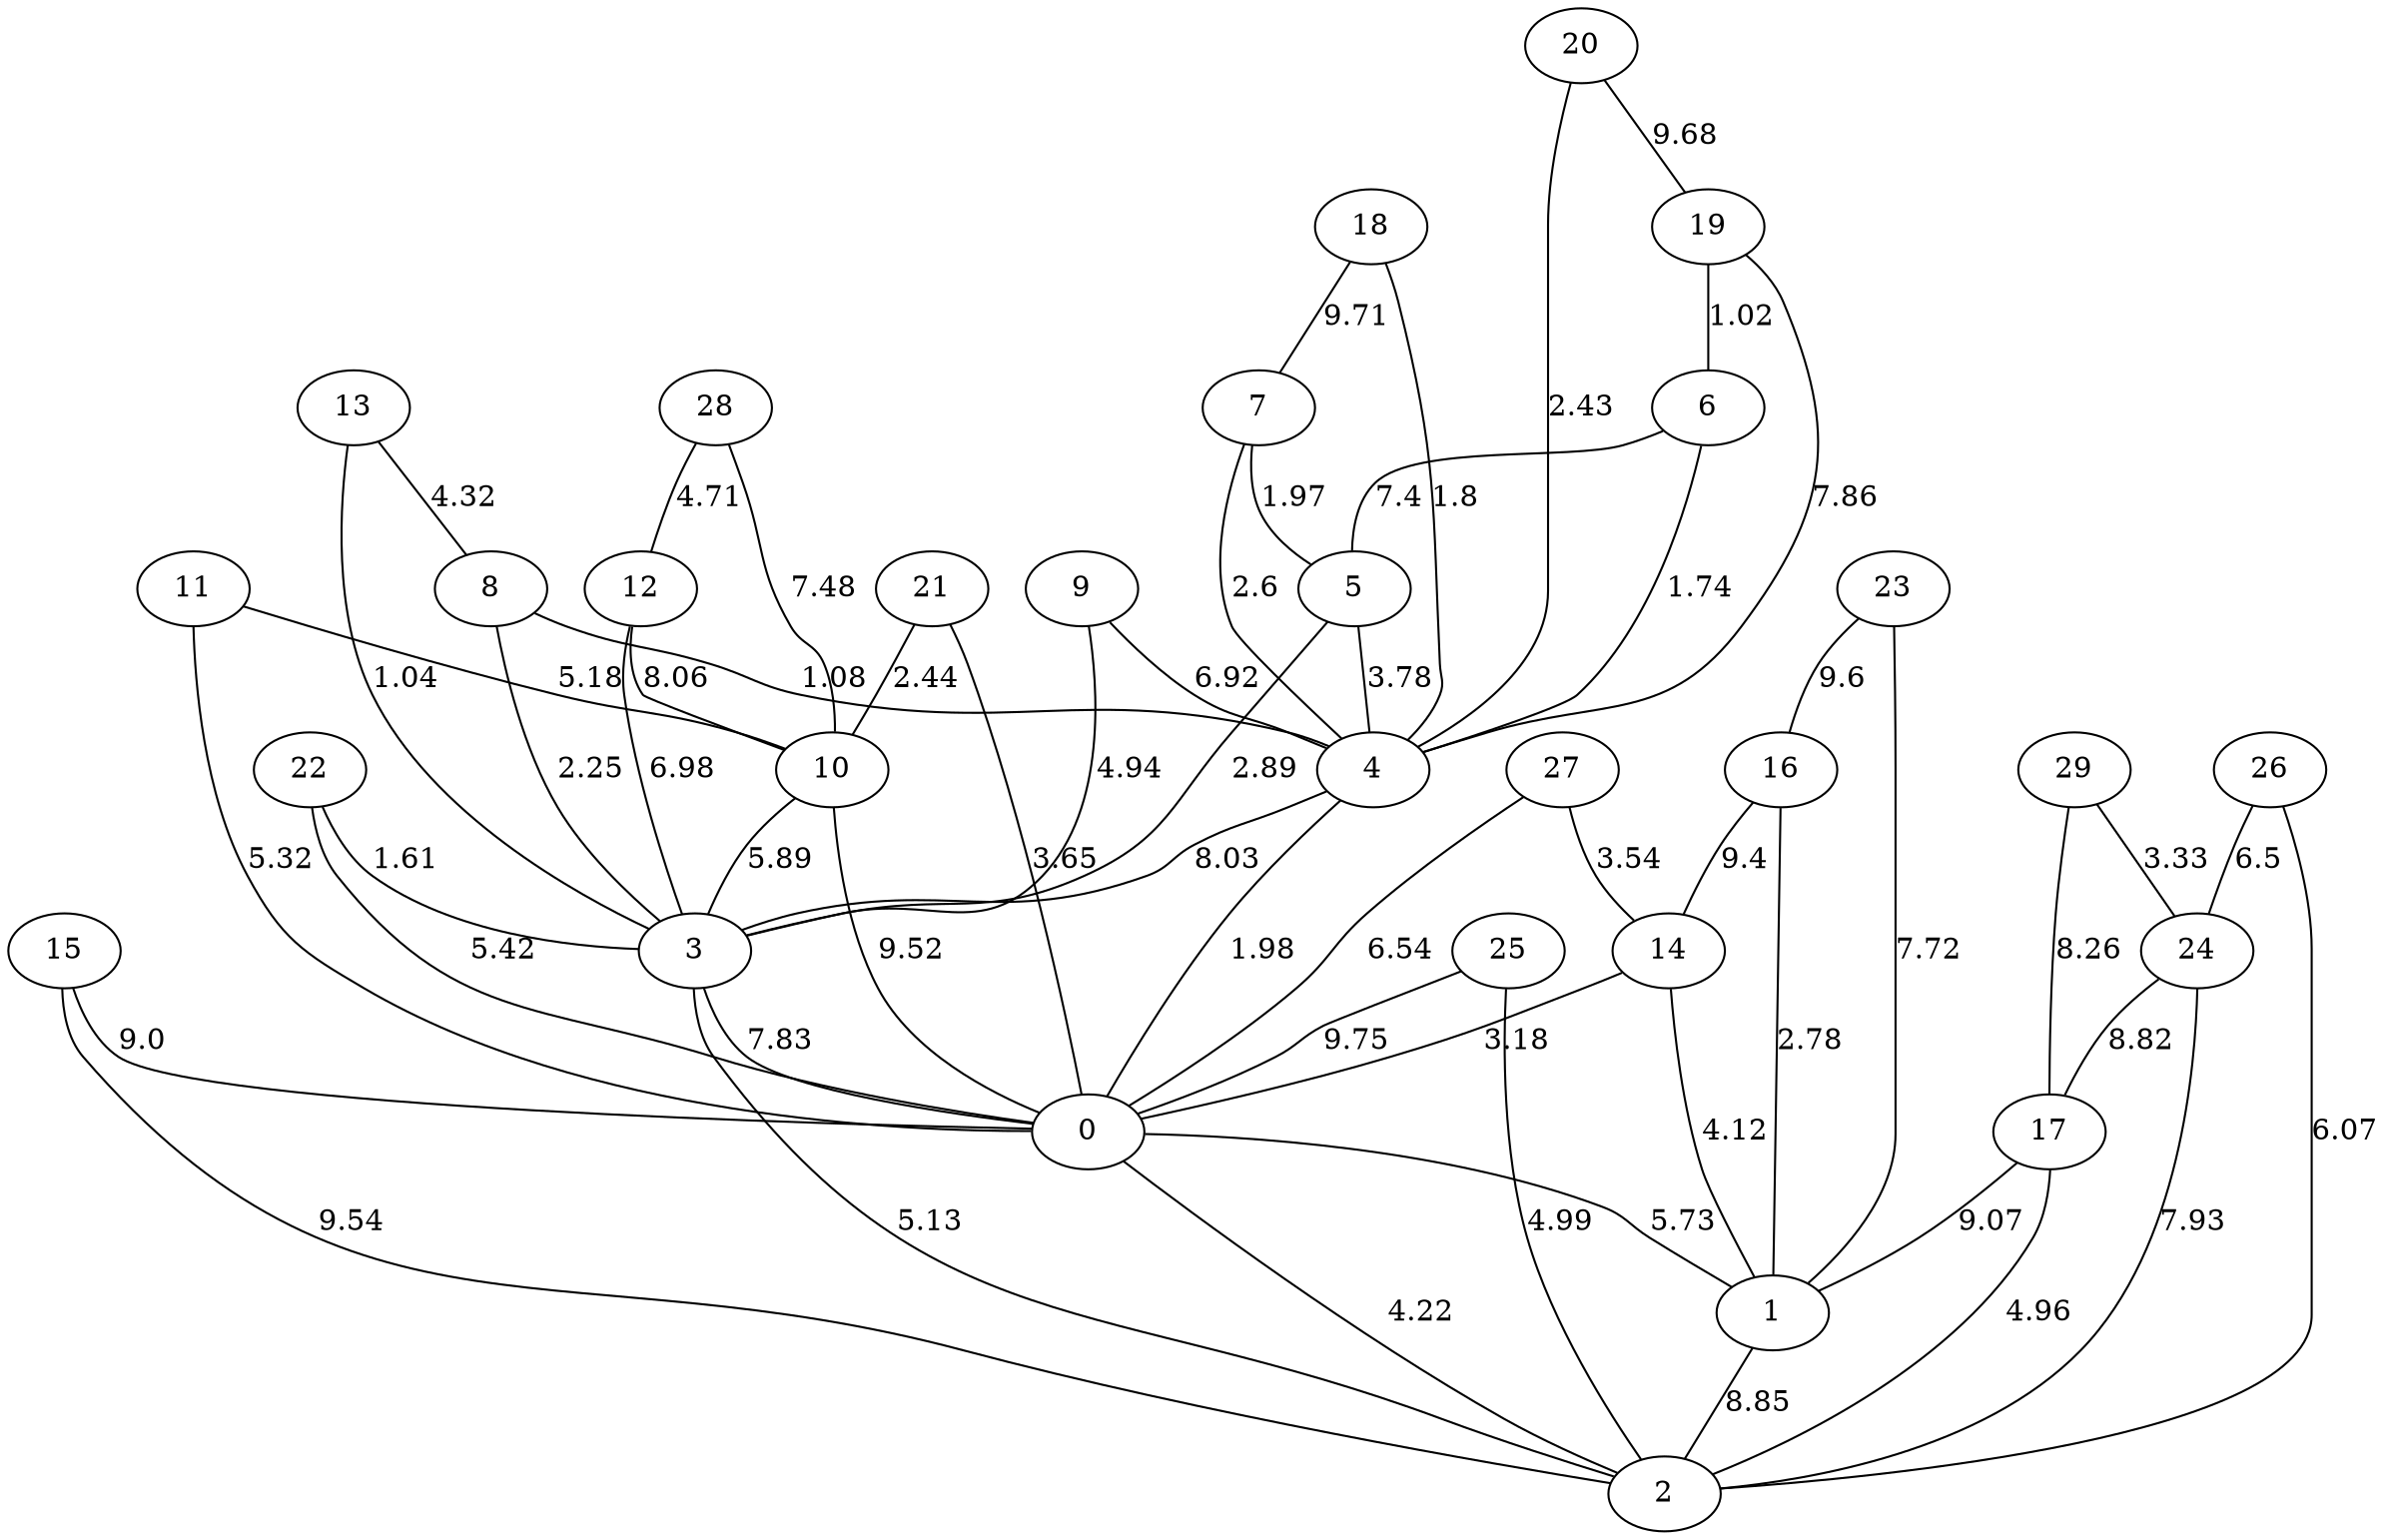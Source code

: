 graph G {
"0";
"1";
"2";
"3";
"4";
"5";
"6";
"7";
"8";
"9";
"10";
"11";
"12";
"13";
"14";
"15";
"16";
"17";
"18";
"19";
"20";
"21";
"22";
"23";
"24";
"25";
"26";
"27";
"28";
"29";
    "7" -- "4"[label="2.6", len="2.6"];
    "27" -- "0"[label="6.54", len="6.54"];
    "11" -- "10"[label="5.18", len="5.18"];
    "13" -- "8"[label="4.32", len="4.32"];
    "8" -- "4"[label="1.08", len="1.08"];
    "6" -- "5"[label="7.4", len="7.4"];
    "14" -- "0"[label="3.18", len="3.18"];
    "18" -- "4"[label="1.8", len="1.8"];
    "29" -- "17"[label="8.26", len="8.26"];
    "17" -- "1"[label="9.07", len="9.07"];
    "26" -- "24"[label="6.5", len="6.5"];
    "21" -- "10"[label="2.44", len="2.44"];
    "10" -- "0"[label="9.52", len="9.52"];
    "3" -- "0"[label="7.83", len="7.83"];
    "26" -- "2"[label="6.07", len="6.07"];
    "1" -- "2"[label="8.85", len="8.85"];
    "9" -- "4"[label="6.92", len="6.92"];
    "21" -- "0"[label="3.65", len="3.65"];
    "15" -- "0"[label="9.0", len="9.0"];
    "19" -- "4"[label="7.86", len="7.86"];
    "10" -- "3"[label="5.89", len="5.89"];
    "16" -- "1"[label="2.78", len="2.78"];
    "14" -- "1"[label="4.12", len="4.12"];
    "12" -- "10"[label="8.06", len="8.06"];
    "27" -- "14"[label="3.54", len="3.54"];
    "11" -- "0"[label="5.32", len="5.32"];
    "24" -- "17"[label="8.82", len="8.82"];
    "4" -- "0"[label="1.98", len="1.98"];
    "28" -- "12"[label="4.71", len="4.71"];
    "22" -- "0"[label="5.42", len="5.42"];
    "13" -- "3"[label="1.04", len="1.04"];
    "5" -- "4"[label="3.78", len="3.78"];
    "23" -- "1"[label="7.72", len="7.72"];
    "25" -- "0"[label="9.75", len="9.75"];
    "18" -- "7"[label="9.71", len="9.71"];
    "23" -- "16"[label="9.6", len="9.6"];
    "9" -- "3"[label="4.94", len="4.94"];
    "3" -- "2"[label="5.13", len="5.13"];
    "24" -- "2"[label="7.93", len="7.93"];
    "20" -- "4"[label="2.43", len="2.43"];
    "20" -- "19"[label="9.68", len="9.68"];
    "28" -- "10"[label="7.48", len="7.48"];
    "17" -- "2"[label="4.96", len="4.96"];
    "5" -- "3"[label="2.89", len="2.89"];
    "0" -- "1"[label="5.73", len="5.73"];
    "19" -- "6"[label="1.02", len="1.02"];
    "12" -- "3"[label="6.98", len="6.98"];
    "6" -- "4"[label="1.74", len="1.74"];
    "16" -- "14"[label="9.4", len="9.4"];
    "22" -- "3"[label="1.61", len="1.61"];
    "29" -- "24"[label="3.33", len="3.33"];
    "7" -- "5"[label="1.97", len="1.97"];
    "8" -- "3"[label="2.25", len="2.25"];
    "25" -- "2"[label="4.99", len="4.99"];
    "15" -- "2"[label="9.54", len="9.54"];
    "4" -- "3"[label="8.03", len="8.03"];
    "0" -- "2"[label="4.22", len="4.22"];
}
